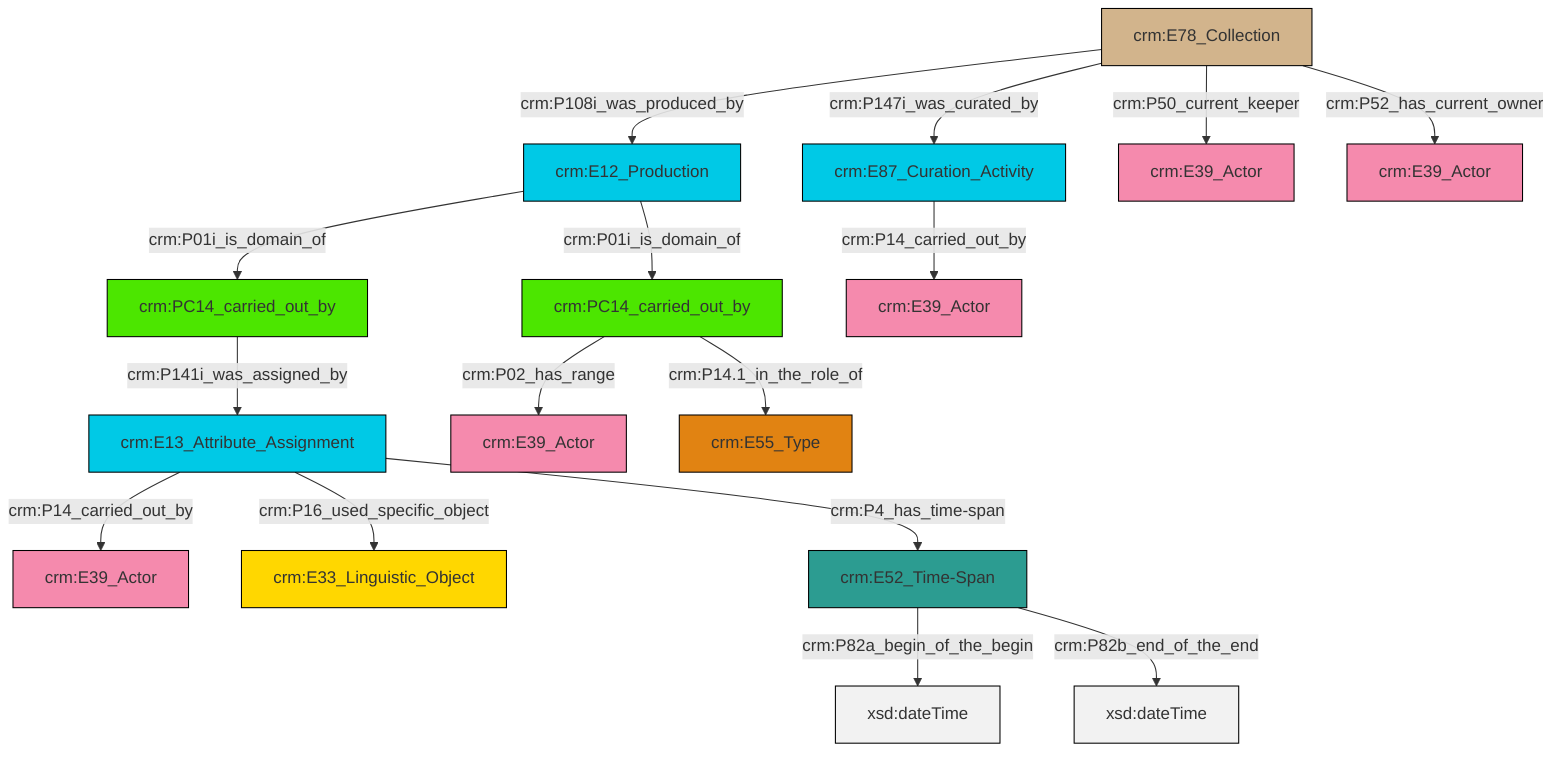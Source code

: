 graph TD
classDef Literal fill:#f2f2f2,stroke:#000000;
classDef CRM_Entity fill:#FFFFFF,stroke:#000000;
classDef Temporal_Entity fill:#00C9E6, stroke:#000000;
classDef Type fill:#E18312, stroke:#000000;
classDef Time-Span fill:#2C9C91, stroke:#000000;
classDef Appellation fill:#FFEB7F, stroke:#000000;
classDef Place fill:#008836, stroke:#000000;
classDef Persistent_Item fill:#B266B2, stroke:#000000;
classDef Conceptual_Object fill:#FFD700, stroke:#000000;
classDef Physical_Thing fill:#D2B48C, stroke:#000000;
classDef Actor fill:#f58aad, stroke:#000000;
classDef PC_Classes fill:#4ce600, stroke:#000000;
classDef Multi fill:#cccccc,stroke:#000000;

0["crm:E52_Time-Span"]:::Time-Span -->|crm:P82a_begin_of_the_begin| 1[xsd:dateTime]:::Literal
6["crm:E78_Collection"]:::Physical_Thing -->|crm:P108i_was_produced_by| 7["crm:E12_Production"]:::Temporal_Entity
6["crm:E78_Collection"]:::Physical_Thing -->|crm:P147i_was_curated_by| 2["crm:E87_Curation_Activity"]:::Temporal_Entity
0["crm:E52_Time-Span"]:::Time-Span -->|crm:P82b_end_of_the_end| 14[xsd:dateTime]:::Literal
7["crm:E12_Production"]:::Temporal_Entity -->|crm:P01i_is_domain_of| 4["crm:PC14_carried_out_by"]:::PC_Classes
4["crm:PC14_carried_out_by"]:::PC_Classes -->|crm:P141i_was_assigned_by| 15["crm:E13_Attribute_Assignment"]:::Temporal_Entity
6["crm:E78_Collection"]:::Physical_Thing -->|crm:P50_current_keeper| 19["crm:E39_Actor"]:::Actor
7["crm:E12_Production"]:::Temporal_Entity -->|crm:P01i_is_domain_of| 10["crm:PC14_carried_out_by"]:::PC_Classes
10["crm:PC14_carried_out_by"]:::PC_Classes -->|crm:P02_has_range| 8["crm:E39_Actor"]:::Actor
10["crm:PC14_carried_out_by"]:::PC_Classes -->|crm:P14.1_in_the_role_of| 20["crm:E55_Type"]:::Type
15["crm:E13_Attribute_Assignment"]:::Temporal_Entity -->|crm:P14_carried_out_by| 21["crm:E39_Actor"]:::Actor
15["crm:E13_Attribute_Assignment"]:::Temporal_Entity -->|crm:P16_used_specific_object| 12["crm:E33_Linguistic_Object"]:::Conceptual_Object
15["crm:E13_Attribute_Assignment"]:::Temporal_Entity -->|crm:P4_has_time-span| 0["crm:E52_Time-Span"]:::Time-Span
2["crm:E87_Curation_Activity"]:::Temporal_Entity -->|crm:P14_carried_out_by| 26["crm:E39_Actor"]:::Actor
6["crm:E78_Collection"]:::Physical_Thing -->|crm:P52_has_current_owner| 17["crm:E39_Actor"]:::Actor